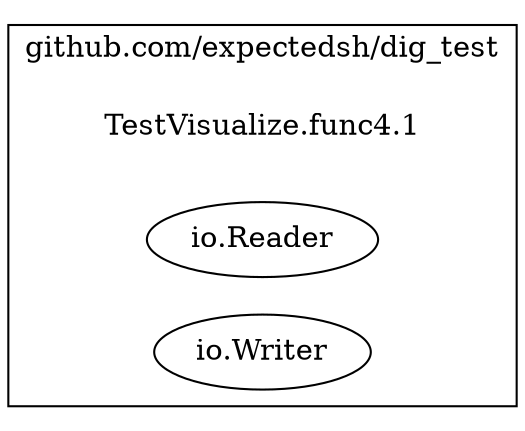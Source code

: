 digraph {
	rankdir=RL;
	graph [compound=true];
	
		subgraph cluster_0 {
			label = "github.com/expectedsh/dig_test";
			constructor_0 [shape=plaintext label="TestVisualize.func4.1"];
			
			"io.Reader" [label=<io.Reader>];
			"io.Writer" [label=<io.Writer>];
			
		}
		
		
	
}
